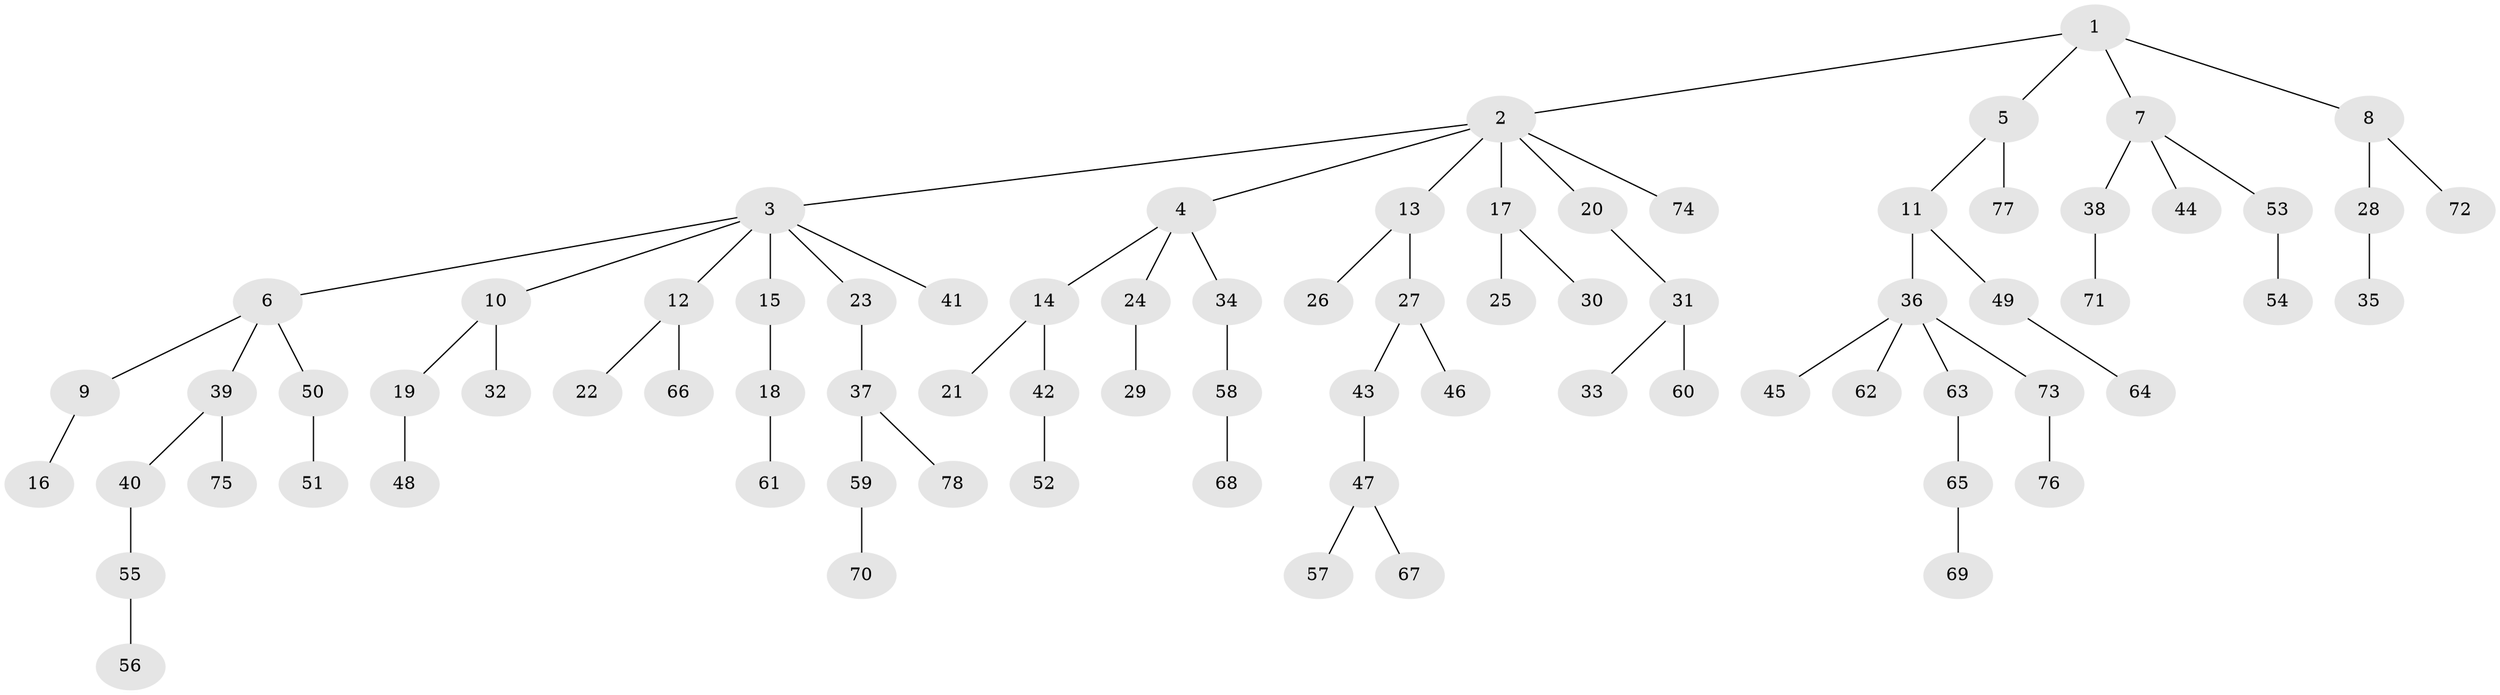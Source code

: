 // Generated by graph-tools (version 1.1) at 2025/11/02/27/25 16:11:26]
// undirected, 78 vertices, 77 edges
graph export_dot {
graph [start="1"]
  node [color=gray90,style=filled];
  1;
  2;
  3;
  4;
  5;
  6;
  7;
  8;
  9;
  10;
  11;
  12;
  13;
  14;
  15;
  16;
  17;
  18;
  19;
  20;
  21;
  22;
  23;
  24;
  25;
  26;
  27;
  28;
  29;
  30;
  31;
  32;
  33;
  34;
  35;
  36;
  37;
  38;
  39;
  40;
  41;
  42;
  43;
  44;
  45;
  46;
  47;
  48;
  49;
  50;
  51;
  52;
  53;
  54;
  55;
  56;
  57;
  58;
  59;
  60;
  61;
  62;
  63;
  64;
  65;
  66;
  67;
  68;
  69;
  70;
  71;
  72;
  73;
  74;
  75;
  76;
  77;
  78;
  1 -- 2;
  1 -- 5;
  1 -- 7;
  1 -- 8;
  2 -- 3;
  2 -- 4;
  2 -- 13;
  2 -- 17;
  2 -- 20;
  2 -- 74;
  3 -- 6;
  3 -- 10;
  3 -- 12;
  3 -- 15;
  3 -- 23;
  3 -- 41;
  4 -- 14;
  4 -- 24;
  4 -- 34;
  5 -- 11;
  5 -- 77;
  6 -- 9;
  6 -- 39;
  6 -- 50;
  7 -- 38;
  7 -- 44;
  7 -- 53;
  8 -- 28;
  8 -- 72;
  9 -- 16;
  10 -- 19;
  10 -- 32;
  11 -- 36;
  11 -- 49;
  12 -- 22;
  12 -- 66;
  13 -- 26;
  13 -- 27;
  14 -- 21;
  14 -- 42;
  15 -- 18;
  17 -- 25;
  17 -- 30;
  18 -- 61;
  19 -- 48;
  20 -- 31;
  23 -- 37;
  24 -- 29;
  27 -- 43;
  27 -- 46;
  28 -- 35;
  31 -- 33;
  31 -- 60;
  34 -- 58;
  36 -- 45;
  36 -- 62;
  36 -- 63;
  36 -- 73;
  37 -- 59;
  37 -- 78;
  38 -- 71;
  39 -- 40;
  39 -- 75;
  40 -- 55;
  42 -- 52;
  43 -- 47;
  47 -- 57;
  47 -- 67;
  49 -- 64;
  50 -- 51;
  53 -- 54;
  55 -- 56;
  58 -- 68;
  59 -- 70;
  63 -- 65;
  65 -- 69;
  73 -- 76;
}
